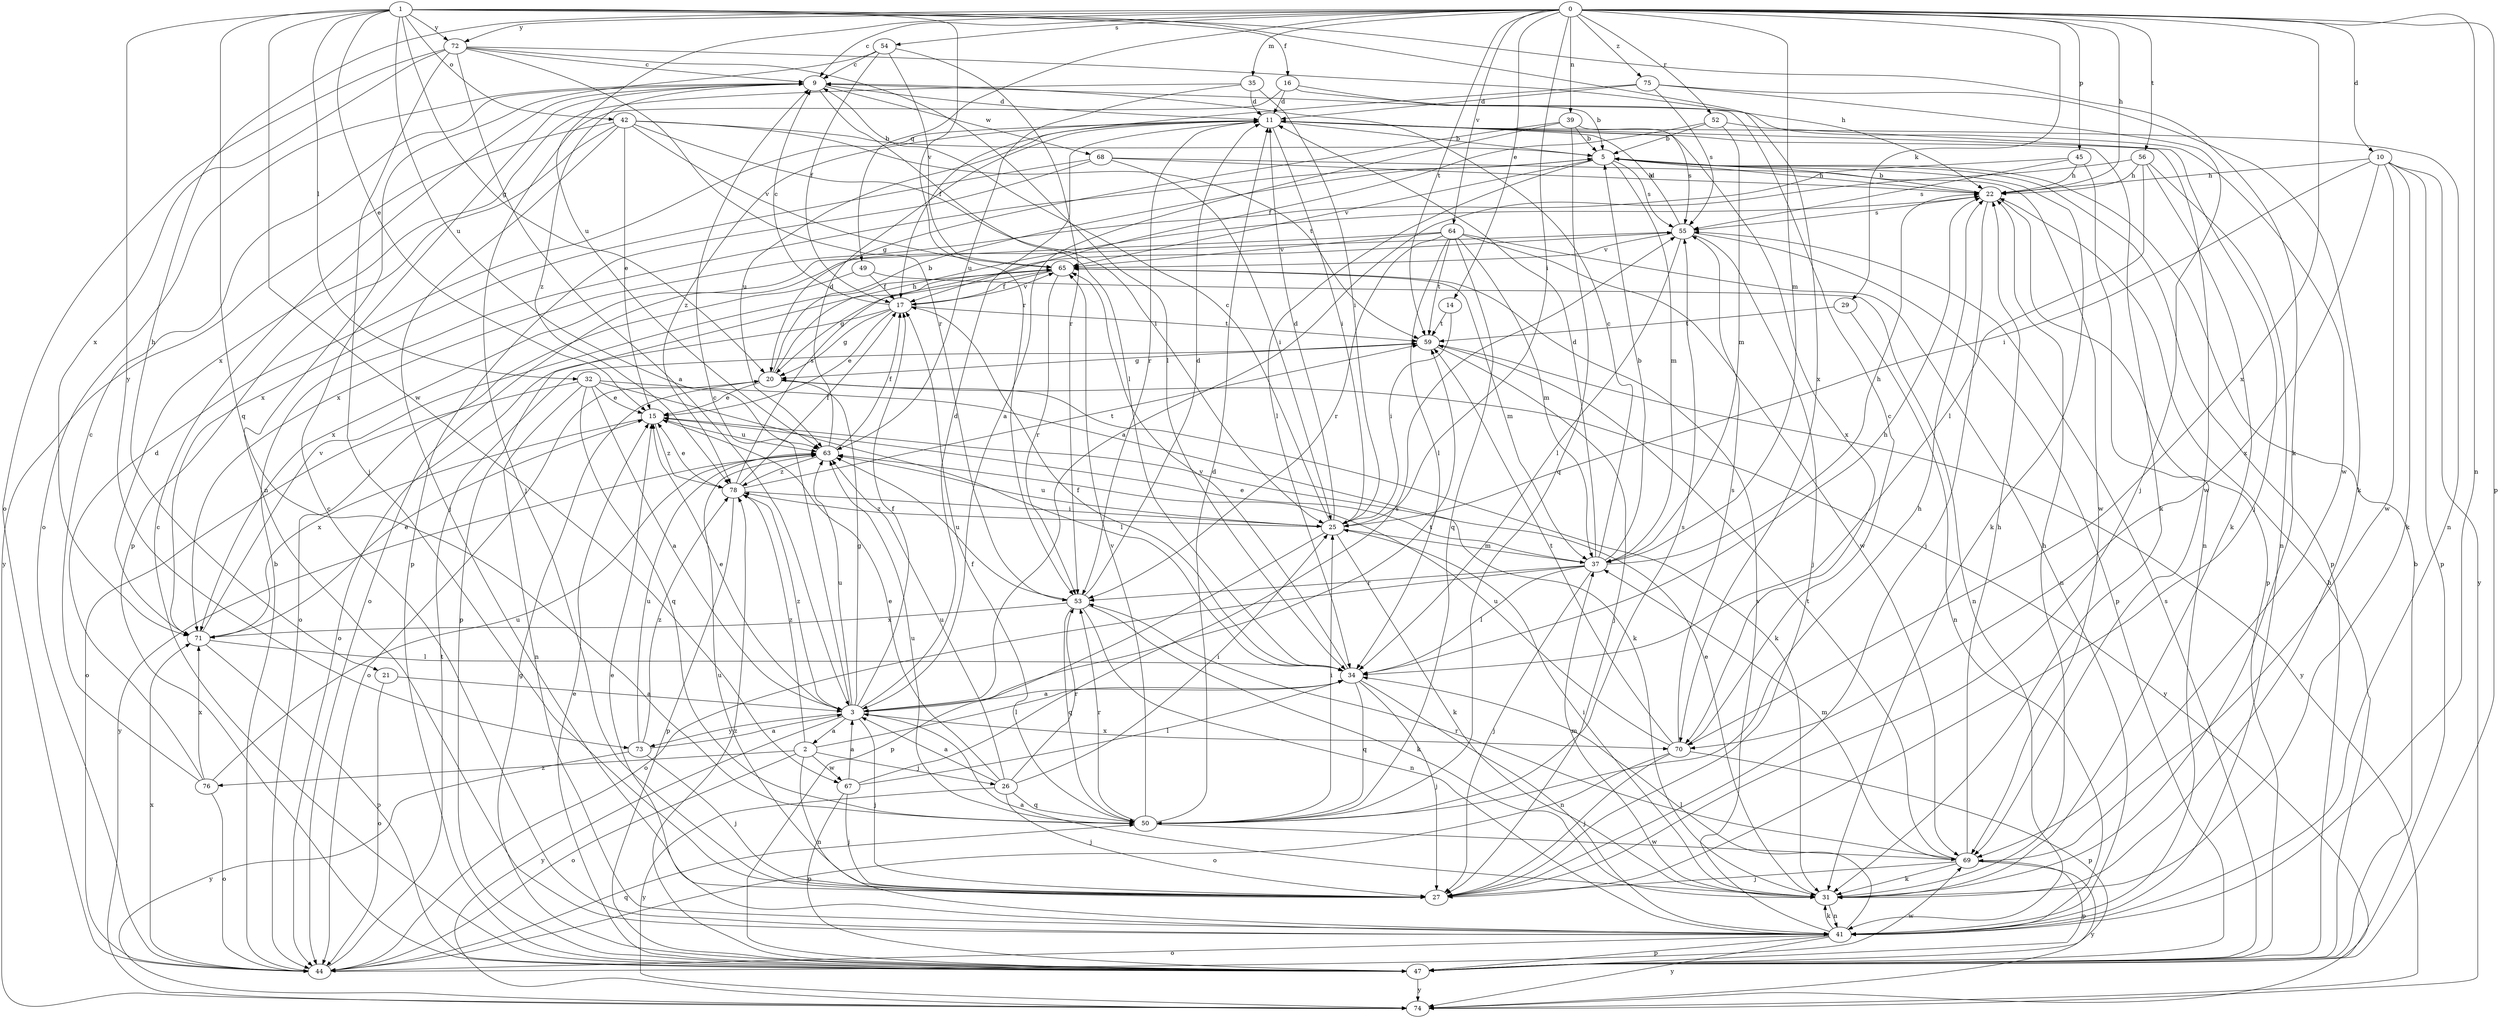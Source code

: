 strict digraph  {
0;
1;
2;
3;
5;
9;
10;
11;
14;
15;
16;
17;
20;
21;
22;
25;
26;
27;
29;
31;
32;
34;
35;
37;
39;
41;
42;
44;
45;
47;
49;
50;
52;
53;
54;
55;
56;
59;
63;
64;
65;
67;
68;
69;
70;
71;
72;
73;
74;
75;
76;
78;
0 -> 9  [label=c];
0 -> 10  [label=d];
0 -> 14  [label=e];
0 -> 21  [label=h];
0 -> 22  [label=h];
0 -> 25  [label=i];
0 -> 29  [label=k];
0 -> 35  [label=m];
0 -> 37  [label=m];
0 -> 39  [label=n];
0 -> 41  [label=n];
0 -> 45  [label=p];
0 -> 47  [label=p];
0 -> 49  [label=q];
0 -> 52  [label=r];
0 -> 54  [label=s];
0 -> 56  [label=t];
0 -> 59  [label=t];
0 -> 63  [label=u];
0 -> 64  [label=v];
0 -> 70  [label=x];
0 -> 72  [label=y];
0 -> 75  [label=z];
1 -> 15  [label=e];
1 -> 16  [label=f];
1 -> 20  [label=g];
1 -> 31  [label=k];
1 -> 32  [label=l];
1 -> 42  [label=o];
1 -> 50  [label=q];
1 -> 53  [label=r];
1 -> 63  [label=u];
1 -> 67  [label=w];
1 -> 70  [label=x];
1 -> 72  [label=y];
1 -> 73  [label=y];
2 -> 26  [label=j];
2 -> 34  [label=l];
2 -> 41  [label=n];
2 -> 44  [label=o];
2 -> 67  [label=w];
2 -> 76  [label=z];
2 -> 78  [label=z];
3 -> 2  [label=a];
3 -> 9  [label=c];
3 -> 11  [label=d];
3 -> 15  [label=e];
3 -> 17  [label=f];
3 -> 20  [label=g];
3 -> 27  [label=j];
3 -> 59  [label=t];
3 -> 63  [label=u];
3 -> 70  [label=x];
3 -> 73  [label=y];
3 -> 74  [label=y];
3 -> 78  [label=z];
5 -> 22  [label=h];
5 -> 31  [label=k];
5 -> 34  [label=l];
5 -> 37  [label=m];
5 -> 47  [label=p];
5 -> 55  [label=s];
5 -> 65  [label=v];
9 -> 11  [label=d];
9 -> 34  [label=l];
9 -> 44  [label=o];
9 -> 68  [label=w];
9 -> 78  [label=z];
10 -> 22  [label=h];
10 -> 25  [label=i];
10 -> 31  [label=k];
10 -> 47  [label=p];
10 -> 69  [label=w];
10 -> 70  [label=x];
10 -> 74  [label=y];
11 -> 5  [label=b];
11 -> 25  [label=i];
11 -> 31  [label=k];
11 -> 41  [label=n];
11 -> 53  [label=r];
11 -> 63  [label=u];
11 -> 69  [label=w];
11 -> 70  [label=x];
11 -> 78  [label=z];
14 -> 25  [label=i];
14 -> 59  [label=t];
15 -> 63  [label=u];
15 -> 71  [label=x];
15 -> 78  [label=z];
16 -> 5  [label=b];
16 -> 11  [label=d];
16 -> 27  [label=j];
16 -> 69  [label=w];
17 -> 9  [label=c];
17 -> 15  [label=e];
17 -> 20  [label=g];
17 -> 44  [label=o];
17 -> 59  [label=t];
17 -> 65  [label=v];
20 -> 5  [label=b];
20 -> 15  [label=e];
20 -> 22  [label=h];
20 -> 31  [label=k];
20 -> 44  [label=o];
20 -> 74  [label=y];
21 -> 3  [label=a];
21 -> 44  [label=o];
22 -> 5  [label=b];
22 -> 27  [label=j];
22 -> 47  [label=p];
22 -> 55  [label=s];
25 -> 9  [label=c];
25 -> 11  [label=d];
25 -> 31  [label=k];
25 -> 37  [label=m];
25 -> 47  [label=p];
25 -> 63  [label=u];
25 -> 78  [label=z];
26 -> 3  [label=a];
26 -> 15  [label=e];
26 -> 25  [label=i];
26 -> 27  [label=j];
26 -> 50  [label=q];
26 -> 53  [label=r];
26 -> 63  [label=u];
26 -> 74  [label=y];
27 -> 63  [label=u];
29 -> 41  [label=n];
29 -> 59  [label=t];
31 -> 3  [label=a];
31 -> 15  [label=e];
31 -> 22  [label=h];
31 -> 25  [label=i];
31 -> 37  [label=m];
31 -> 41  [label=n];
32 -> 3  [label=a];
32 -> 15  [label=e];
32 -> 31  [label=k];
32 -> 34  [label=l];
32 -> 41  [label=n];
32 -> 44  [label=o];
32 -> 50  [label=q];
34 -> 3  [label=a];
34 -> 17  [label=f];
34 -> 22  [label=h];
34 -> 27  [label=j];
34 -> 41  [label=n];
34 -> 50  [label=q];
34 -> 65  [label=v];
35 -> 11  [label=d];
35 -> 25  [label=i];
35 -> 63  [label=u];
35 -> 71  [label=x];
37 -> 5  [label=b];
37 -> 9  [label=c];
37 -> 11  [label=d];
37 -> 15  [label=e];
37 -> 22  [label=h];
37 -> 27  [label=j];
37 -> 34  [label=l];
37 -> 44  [label=o];
37 -> 53  [label=r];
39 -> 3  [label=a];
39 -> 5  [label=b];
39 -> 20  [label=g];
39 -> 50  [label=q];
39 -> 55  [label=s];
41 -> 9  [label=c];
41 -> 15  [label=e];
41 -> 31  [label=k];
41 -> 34  [label=l];
41 -> 44  [label=o];
41 -> 47  [label=p];
41 -> 65  [label=v];
41 -> 74  [label=y];
42 -> 5  [label=b];
42 -> 15  [label=e];
42 -> 25  [label=i];
42 -> 27  [label=j];
42 -> 47  [label=p];
42 -> 59  [label=t];
42 -> 65  [label=v];
42 -> 74  [label=y];
44 -> 5  [label=b];
44 -> 50  [label=q];
44 -> 59  [label=t];
44 -> 69  [label=w];
44 -> 71  [label=x];
45 -> 22  [label=h];
45 -> 41  [label=n];
45 -> 55  [label=s];
45 -> 71  [label=x];
47 -> 5  [label=b];
47 -> 9  [label=c];
47 -> 15  [label=e];
47 -> 20  [label=g];
47 -> 22  [label=h];
47 -> 55  [label=s];
47 -> 74  [label=y];
47 -> 78  [label=z];
49 -> 17  [label=f];
49 -> 41  [label=n];
49 -> 44  [label=o];
50 -> 11  [label=d];
50 -> 17  [label=f];
50 -> 22  [label=h];
50 -> 25  [label=i];
50 -> 53  [label=r];
50 -> 55  [label=s];
50 -> 63  [label=u];
50 -> 65  [label=v];
50 -> 69  [label=w];
52 -> 5  [label=b];
52 -> 17  [label=f];
52 -> 27  [label=j];
52 -> 37  [label=m];
53 -> 11  [label=d];
53 -> 31  [label=k];
53 -> 41  [label=n];
53 -> 50  [label=q];
53 -> 63  [label=u];
53 -> 71  [label=x];
54 -> 9  [label=c];
54 -> 17  [label=f];
54 -> 41  [label=n];
54 -> 53  [label=r];
54 -> 65  [label=v];
55 -> 11  [label=d];
55 -> 27  [label=j];
55 -> 34  [label=l];
55 -> 44  [label=o];
55 -> 47  [label=p];
55 -> 65  [label=v];
56 -> 3  [label=a];
56 -> 22  [label=h];
56 -> 31  [label=k];
56 -> 34  [label=l];
56 -> 41  [label=n];
59 -> 20  [label=g];
59 -> 27  [label=j];
59 -> 74  [label=y];
63 -> 11  [label=d];
63 -> 17  [label=f];
63 -> 74  [label=y];
63 -> 78  [label=z];
64 -> 34  [label=l];
64 -> 37  [label=m];
64 -> 41  [label=n];
64 -> 50  [label=q];
64 -> 53  [label=r];
64 -> 59  [label=t];
64 -> 65  [label=v];
64 -> 69  [label=w];
64 -> 71  [label=x];
65 -> 17  [label=f];
65 -> 20  [label=g];
65 -> 37  [label=m];
65 -> 47  [label=p];
65 -> 53  [label=r];
67 -> 3  [label=a];
67 -> 27  [label=j];
67 -> 34  [label=l];
67 -> 47  [label=p];
67 -> 55  [label=s];
68 -> 22  [label=h];
68 -> 25  [label=i];
68 -> 47  [label=p];
68 -> 69  [label=w];
68 -> 71  [label=x];
69 -> 22  [label=h];
69 -> 27  [label=j];
69 -> 31  [label=k];
69 -> 37  [label=m];
69 -> 47  [label=p];
69 -> 53  [label=r];
69 -> 59  [label=t];
69 -> 74  [label=y];
70 -> 9  [label=c];
70 -> 27  [label=j];
70 -> 44  [label=o];
70 -> 47  [label=p];
70 -> 55  [label=s];
70 -> 59  [label=t];
70 -> 63  [label=u];
71 -> 15  [label=e];
71 -> 34  [label=l];
71 -> 47  [label=p];
71 -> 65  [label=v];
72 -> 3  [label=a];
72 -> 9  [label=c];
72 -> 22  [label=h];
72 -> 27  [label=j];
72 -> 34  [label=l];
72 -> 44  [label=o];
72 -> 53  [label=r];
72 -> 71  [label=x];
73 -> 3  [label=a];
73 -> 27  [label=j];
73 -> 63  [label=u];
73 -> 74  [label=y];
73 -> 78  [label=z];
75 -> 11  [label=d];
75 -> 17  [label=f];
75 -> 27  [label=j];
75 -> 31  [label=k];
75 -> 55  [label=s];
76 -> 9  [label=c];
76 -> 11  [label=d];
76 -> 44  [label=o];
76 -> 63  [label=u];
76 -> 71  [label=x];
78 -> 15  [label=e];
78 -> 17  [label=f];
78 -> 25  [label=i];
78 -> 47  [label=p];
78 -> 55  [label=s];
78 -> 59  [label=t];
}
